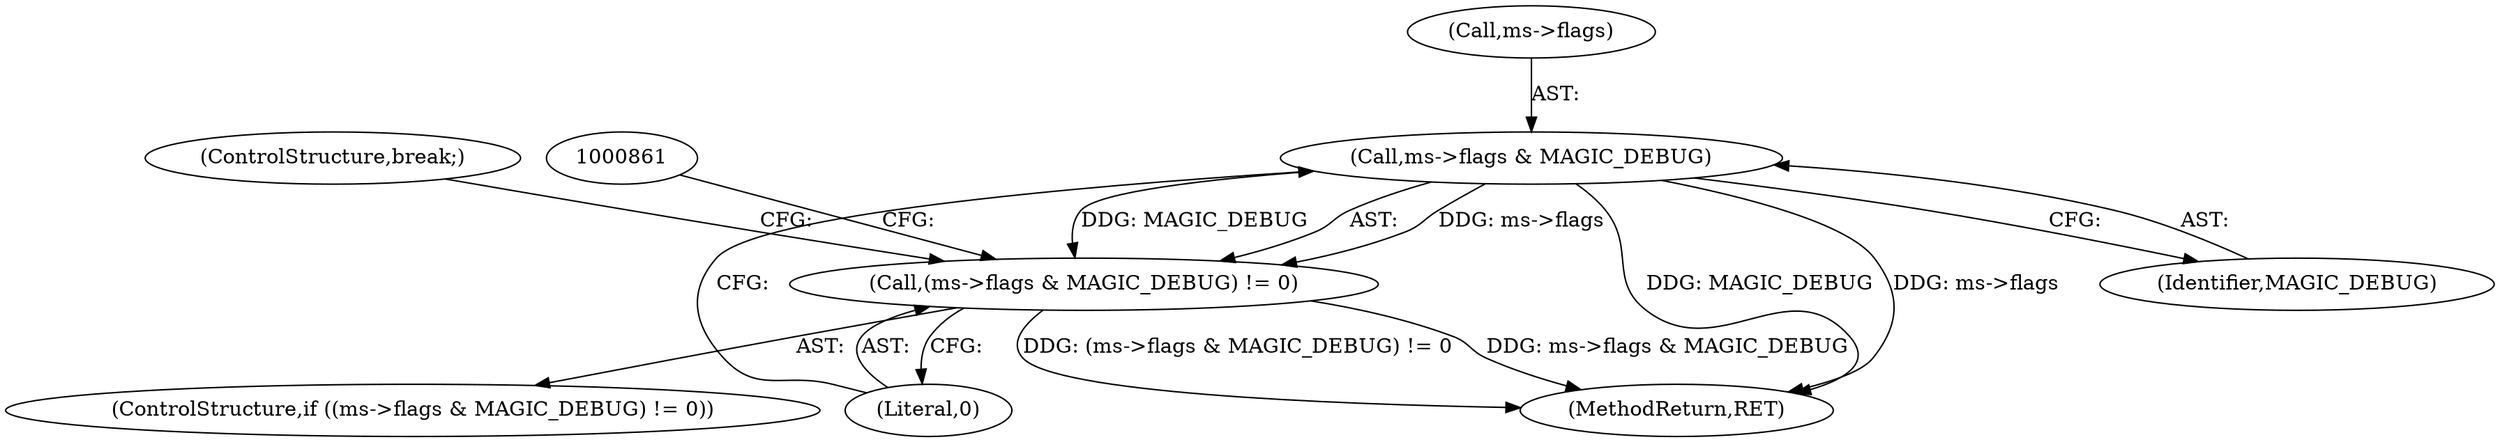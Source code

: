 digraph "0_file_4a284c89d6ef11aca34da65da7d673050a5ea320_1@pointer" {
"1000854" [label="(Call,ms->flags & MAGIC_DEBUG)"];
"1000853" [label="(Call,(ms->flags & MAGIC_DEBUG) != 0)"];
"1000858" [label="(Identifier,MAGIC_DEBUG)"];
"1000852" [label="(ControlStructure,if ((ms->flags & MAGIC_DEBUG) != 0))"];
"1000903" [label="(ControlStructure,break;)"];
"1000980" [label="(MethodReturn,RET)"];
"1000855" [label="(Call,ms->flags)"];
"1000853" [label="(Call,(ms->flags & MAGIC_DEBUG) != 0)"];
"1000859" [label="(Literal,0)"];
"1000854" [label="(Call,ms->flags & MAGIC_DEBUG)"];
"1000854" -> "1000853"  [label="AST: "];
"1000854" -> "1000858"  [label="CFG: "];
"1000855" -> "1000854"  [label="AST: "];
"1000858" -> "1000854"  [label="AST: "];
"1000859" -> "1000854"  [label="CFG: "];
"1000854" -> "1000980"  [label="DDG: MAGIC_DEBUG"];
"1000854" -> "1000980"  [label="DDG: ms->flags"];
"1000854" -> "1000853"  [label="DDG: ms->flags"];
"1000854" -> "1000853"  [label="DDG: MAGIC_DEBUG"];
"1000853" -> "1000852"  [label="AST: "];
"1000853" -> "1000859"  [label="CFG: "];
"1000859" -> "1000853"  [label="AST: "];
"1000861" -> "1000853"  [label="CFG: "];
"1000903" -> "1000853"  [label="CFG: "];
"1000853" -> "1000980"  [label="DDG: (ms->flags & MAGIC_DEBUG) != 0"];
"1000853" -> "1000980"  [label="DDG: ms->flags & MAGIC_DEBUG"];
}
